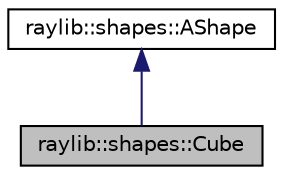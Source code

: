 digraph "raylib::shapes::Cube"
{
 // LATEX_PDF_SIZE
  edge [fontname="Helvetica",fontsize="10",labelfontname="Helvetica",labelfontsize="10"];
  node [fontname="Helvetica",fontsize="10",shape=record];
  Node1 [label="raylib::shapes::Cube",height=0.2,width=0.4,color="black", fillcolor="grey75", style="filled", fontcolor="black",tooltip="3D shape representing a cube."];
  Node2 -> Node1 [dir="back",color="midnightblue",fontsize="10",style="solid",fontname="Helvetica"];
  Node2 [label="raylib::shapes::AShape",height=0.2,width=0.4,color="black", fillcolor="white", style="filled",URL="$classraylib_1_1shapes_1_1_a_shape.html",tooltip=" "];
}
